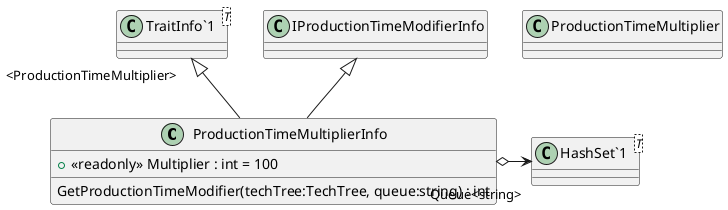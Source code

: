 @startuml
class ProductionTimeMultiplierInfo {
    + <<readonly>> Multiplier : int = 100
    GetProductionTimeModifier(techTree:TechTree, queue:string) : int
}
class ProductionTimeMultiplier {
}
class "TraitInfo`1"<T> {
}
class "HashSet`1"<T> {
}
"TraitInfo`1" "<ProductionTimeMultiplier>" <|-- ProductionTimeMultiplierInfo
IProductionTimeModifierInfo <|-- ProductionTimeMultiplierInfo
ProductionTimeMultiplierInfo o-> "Queue<string>" "HashSet`1"
@enduml
